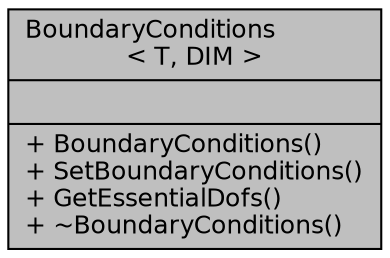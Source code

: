 digraph "BoundaryConditions&lt; T, DIM &gt;"
{
  bgcolor="transparent";
  edge [fontname="Helvetica",fontsize="12",labelfontname="Helvetica",labelfontsize="12"];
  node [fontname="Helvetica",fontsize="12",shape=record];
  Node1 [label="{BoundaryConditions\l\< T, DIM \>\n||+ BoundaryConditions()\l+ SetBoundaryConditions()\l+ GetEssentialDofs()\l+ ~BoundaryConditions()\l}",height=0.2,width=0.4,color="black", fillcolor="grey75", style="filled", fontcolor="black"];
}
